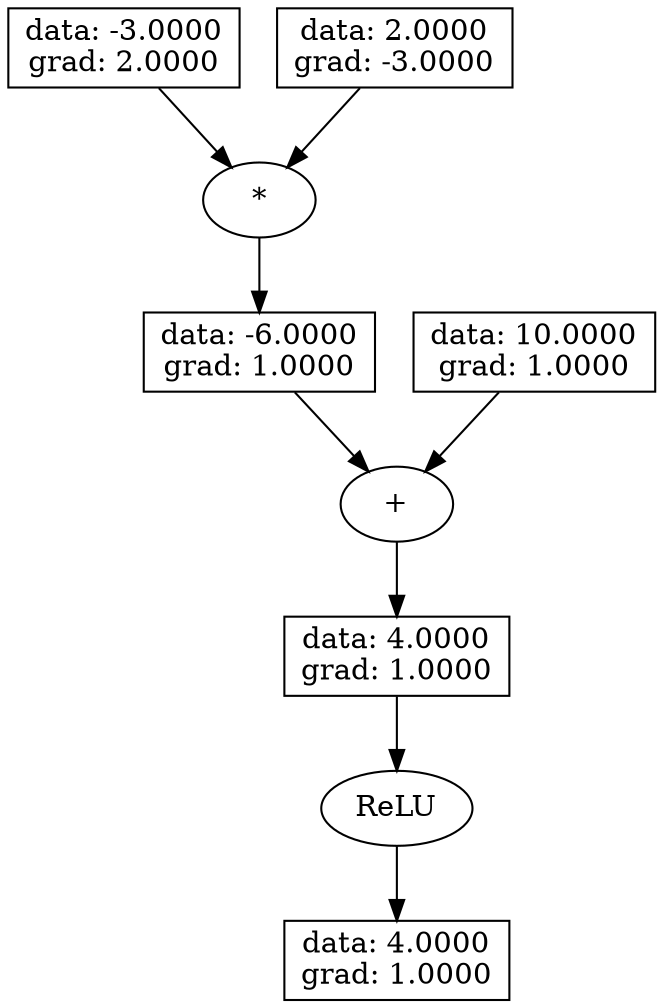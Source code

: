 strict digraph {
4335160832 [label="data: -3.0000\ngrad: 2.0000", shape=box];
4391523856 [label="data: 4.0000\ngrad: 1.0000", shape=box];
"4391523856ReLU" [label=ReLU, shape=ellipse];
4391523808 [label="data: 4.0000\ngrad: 1.0000", shape=box];
4335160976 [label="data: 10.0000\ngrad: 1.0000", shape=box];
4335249376 [label="data: 2.0000\ngrad: -3.0000", shape=box];
4356869056 [label="data: -6.0000\ngrad: 1.0000", shape=box];
"4356869056*" [label="*", shape=ellipse];
"4391523808+" [label="+", shape=ellipse];
4335160832 -> "4356869056*";
"4391523856ReLU" -> 4391523856;
4391523808 -> "4391523856ReLU";
4335160976 -> "4391523808+";
4335249376 -> "4356869056*";
4356869056 -> "4391523808+";
"4356869056*" -> 4356869056;
"4391523808+" -> 4391523808;
}
